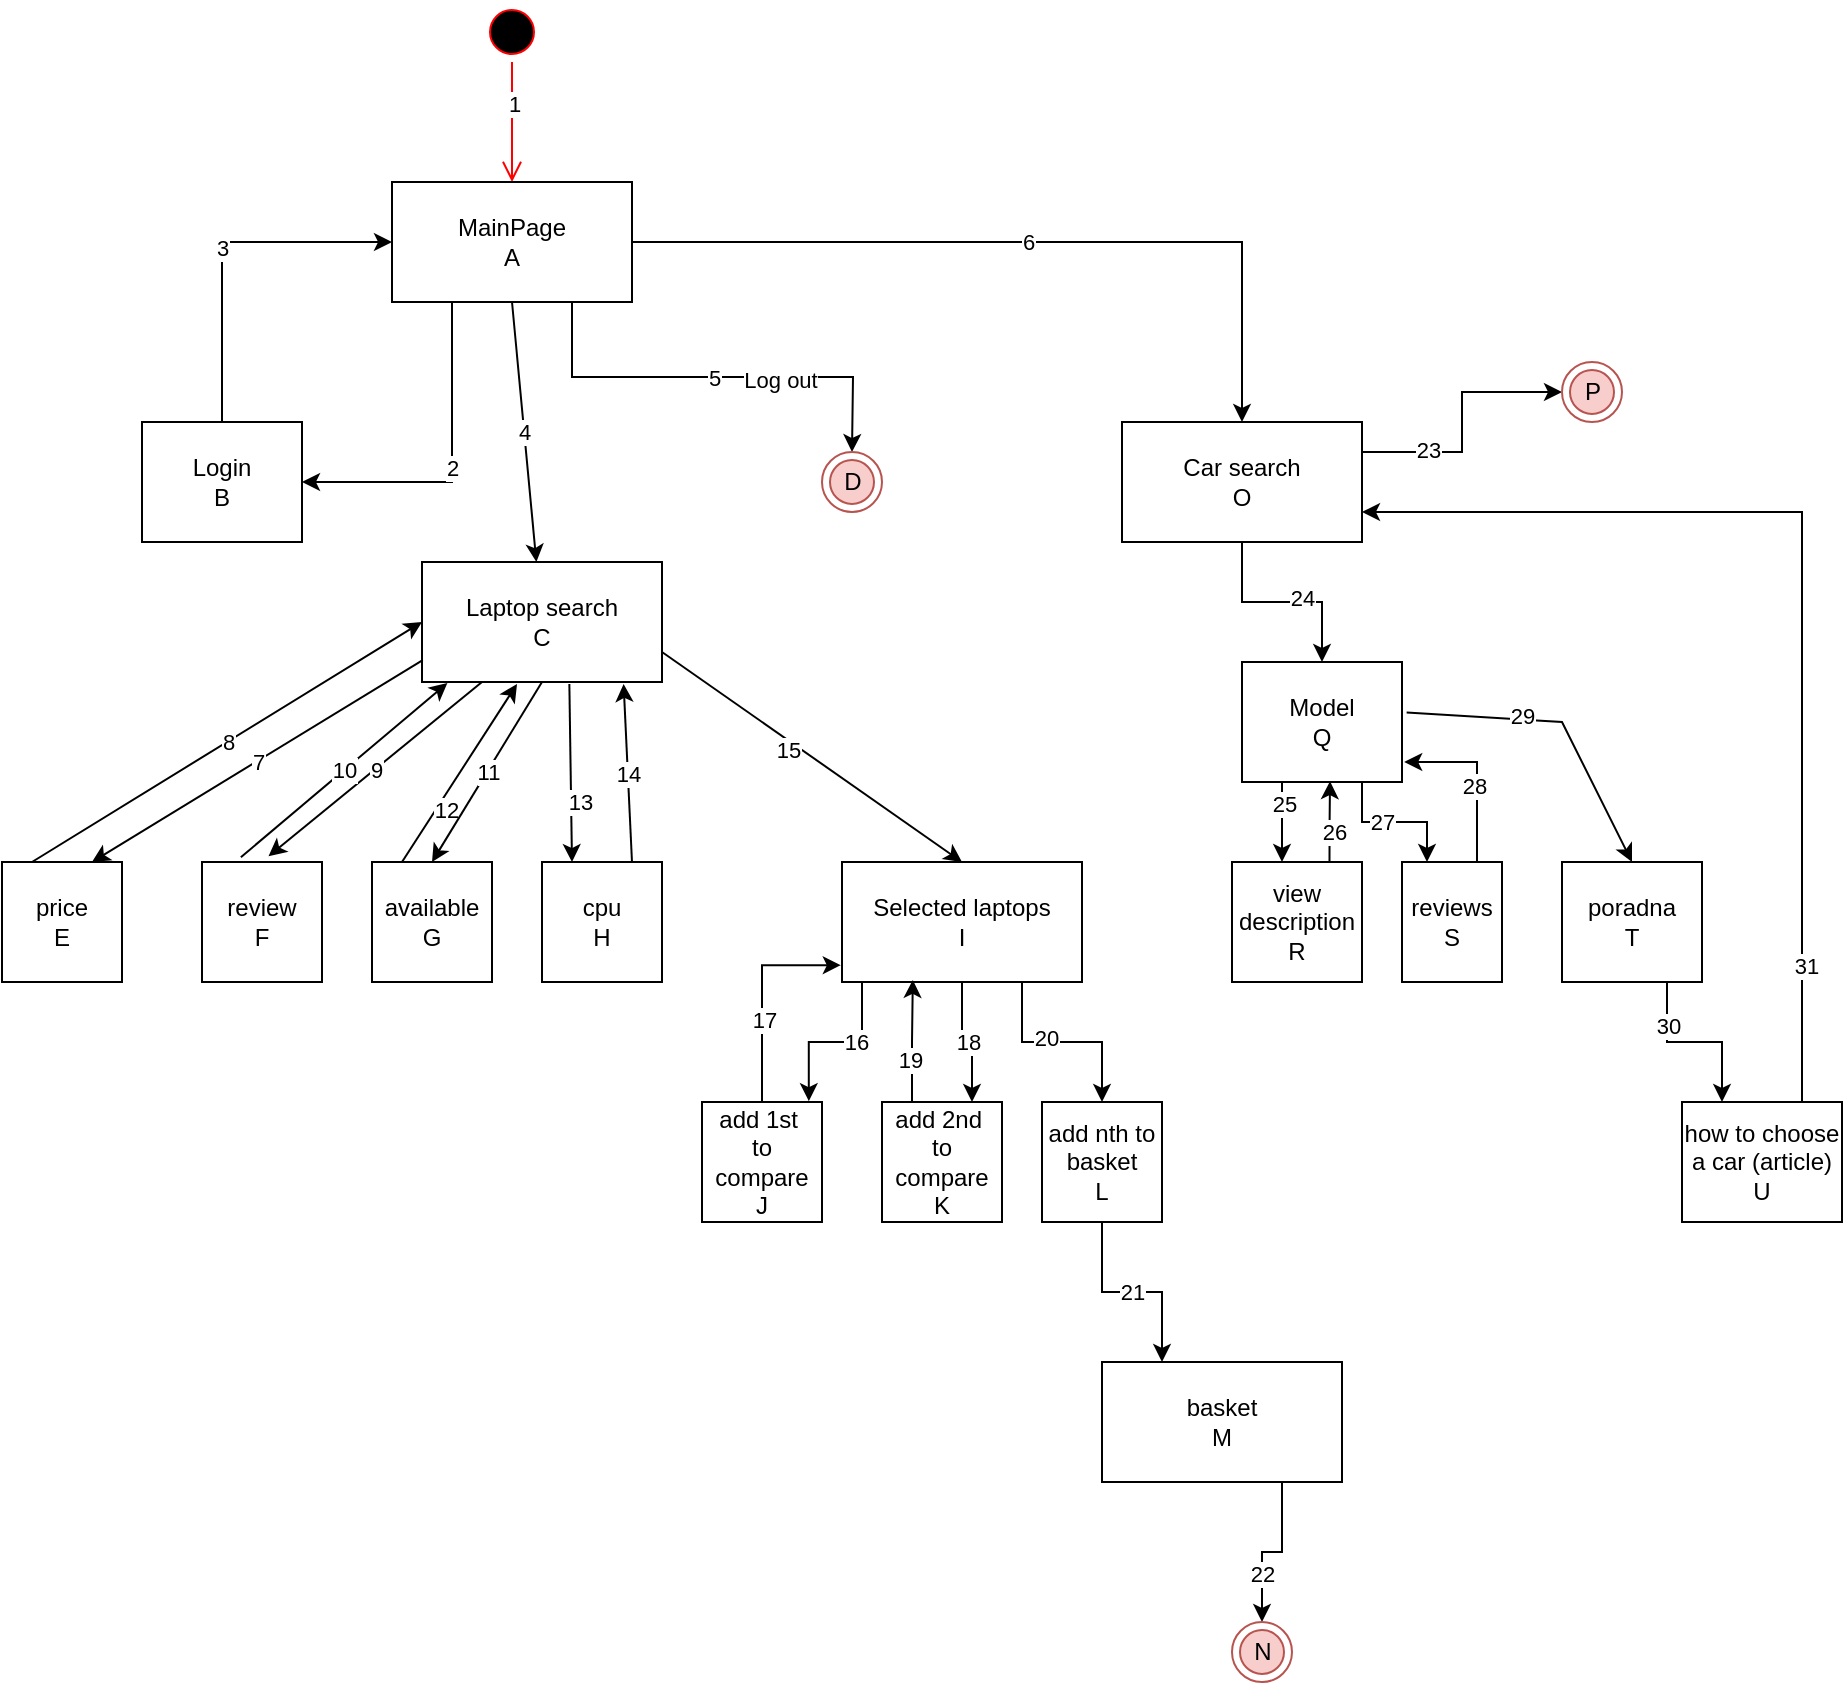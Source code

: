 <mxfile version="18.0.5" type="device"><diagram id="-1HIlDAFPErvbMQGnu70" name="Page-1"><mxGraphModel dx="579" dy="649" grid="1" gridSize="10" guides="1" tooltips="1" connect="1" arrows="1" fold="1" page="1" pageScale="1" pageWidth="2500" pageHeight="2500" math="0" shadow="0"><root><mxCell id="0"/><mxCell id="1" parent="0"/><mxCell id="xRnxrzsX3Stg6GnOPTLk-5" value="S" style="ellipse;html=1;shape=startState;fillColor=#000000;strokeColor=#ff0000;" vertex="1" parent="1"><mxGeometry x="1210" y="150" width="30" height="30" as="geometry"/></mxCell><mxCell id="xRnxrzsX3Stg6GnOPTLk-6" value="1" style="edgeStyle=orthogonalEdgeStyle;html=1;verticalAlign=bottom;endArrow=open;endSize=8;strokeColor=#ff0000;rounded=0;" edge="1" source="xRnxrzsX3Stg6GnOPTLk-5" parent="1"><mxGeometry relative="1" as="geometry"><mxPoint x="1225" y="240" as="targetPoint"/></mxGeometry></mxCell><mxCell id="xRnxrzsX3Stg6GnOPTLk-73" value="5" style="edgeStyle=orthogonalEdgeStyle;rounded=0;orthogonalLoop=1;jettySize=auto;html=1;exitX=0.75;exitY=1;exitDx=0;exitDy=0;entryX=0.5;entryY=0;entryDx=0;entryDy=0;" edge="1" parent="1" source="xRnxrzsX3Stg6GnOPTLk-7"><mxGeometry relative="1" as="geometry"><mxPoint x="1395" y="375" as="targetPoint"/></mxGeometry></mxCell><mxCell id="xRnxrzsX3Stg6GnOPTLk-75" value="Log out" style="edgeLabel;html=1;align=center;verticalAlign=middle;resizable=0;points=[];" vertex="1" connectable="0" parent="xRnxrzsX3Stg6GnOPTLk-73"><mxGeometry x="0.307" y="-1" relative="1" as="geometry"><mxPoint as="offset"/></mxGeometry></mxCell><mxCell id="xRnxrzsX3Stg6GnOPTLk-7" value="MainPage&lt;br&gt;A" style="rounded=0;whiteSpace=wrap;html=1;" vertex="1" parent="1"><mxGeometry x="1165" y="240" width="120" height="60" as="geometry"/></mxCell><mxCell id="xRnxrzsX3Stg6GnOPTLk-8" value="Login&lt;br&gt;B" style="rounded=0;whiteSpace=wrap;html=1;" vertex="1" parent="1"><mxGeometry x="1040" y="360" width="80" height="60" as="geometry"/></mxCell><mxCell id="xRnxrzsX3Stg6GnOPTLk-9" value="2" style="endArrow=classic;html=1;rounded=0;exitX=0.25;exitY=1;exitDx=0;exitDy=0;entryX=1;entryY=0.5;entryDx=0;entryDy=0;" edge="1" parent="1" source="xRnxrzsX3Stg6GnOPTLk-7" target="xRnxrzsX3Stg6GnOPTLk-8"><mxGeometry width="50" height="50" relative="1" as="geometry"><mxPoint x="1200" y="480" as="sourcePoint"/><mxPoint x="1250" y="430" as="targetPoint"/><Array as="points"><mxPoint x="1195" y="390"/></Array></mxGeometry></mxCell><mxCell id="xRnxrzsX3Stg6GnOPTLk-10" value="3" style="endArrow=classic;html=1;rounded=0;exitX=0.5;exitY=0;exitDx=0;exitDy=0;entryX=0;entryY=0.5;entryDx=0;entryDy=0;" edge="1" parent="1" source="xRnxrzsX3Stg6GnOPTLk-8" target="xRnxrzsX3Stg6GnOPTLk-7"><mxGeometry width="50" height="50" relative="1" as="geometry"><mxPoint x="770" y="270" as="sourcePoint"/><mxPoint x="820" y="220" as="targetPoint"/><Array as="points"><mxPoint x="1080" y="270"/></Array></mxGeometry></mxCell><mxCell id="xRnxrzsX3Stg6GnOPTLk-11" value="Laptop search&lt;br&gt;C" style="rounded=0;whiteSpace=wrap;html=1;" vertex="1" parent="1"><mxGeometry x="1180" y="430" width="120" height="60" as="geometry"/></mxCell><mxCell id="xRnxrzsX3Stg6GnOPTLk-49" style="edgeStyle=orthogonalEdgeStyle;rounded=0;orthogonalLoop=1;jettySize=auto;html=1;exitX=0.25;exitY=1;exitDx=0;exitDy=0;" edge="1" parent="1" source="xRnxrzsX3Stg6GnOPTLk-13" target="xRnxrzsX3Stg6GnOPTLk-48"><mxGeometry relative="1" as="geometry"><Array as="points"><mxPoint x="1590" y="420"/><mxPoint x="1590" y="450"/><mxPoint x="1630" y="450"/></Array></mxGeometry></mxCell><mxCell id="xRnxrzsX3Stg6GnOPTLk-85" value="24" style="edgeLabel;html=1;align=center;verticalAlign=middle;resizable=0;points=[];" vertex="1" connectable="0" parent="xRnxrzsX3Stg6GnOPTLk-49"><mxGeometry x="0.383" y="2" relative="1" as="geometry"><mxPoint as="offset"/></mxGeometry></mxCell><mxCell id="xRnxrzsX3Stg6GnOPTLk-71" style="edgeStyle=orthogonalEdgeStyle;rounded=0;orthogonalLoop=1;jettySize=auto;html=1;exitX=1;exitY=0.25;exitDx=0;exitDy=0;" edge="1" parent="1" source="xRnxrzsX3Stg6GnOPTLk-13" target="xRnxrzsX3Stg6GnOPTLk-70"><mxGeometry relative="1" as="geometry"/></mxCell><mxCell id="xRnxrzsX3Stg6GnOPTLk-84" value="23" style="edgeLabel;html=1;align=center;verticalAlign=middle;resizable=0;points=[];" vertex="1" connectable="0" parent="xRnxrzsX3Stg6GnOPTLk-71"><mxGeometry x="-0.489" y="1" relative="1" as="geometry"><mxPoint as="offset"/></mxGeometry></mxCell><mxCell id="xRnxrzsX3Stg6GnOPTLk-13" value="Car search&lt;br&gt;O" style="rounded=0;whiteSpace=wrap;html=1;" vertex="1" parent="1"><mxGeometry x="1530" y="360" width="120" height="60" as="geometry"/></mxCell><mxCell id="xRnxrzsX3Stg6GnOPTLk-14" value="6" style="endArrow=classic;html=1;rounded=0;exitX=1;exitY=0.5;exitDx=0;exitDy=0;entryX=0.5;entryY=0;entryDx=0;entryDy=0;" edge="1" parent="1" source="xRnxrzsX3Stg6GnOPTLk-7" target="xRnxrzsX3Stg6GnOPTLk-13"><mxGeometry width="50" height="50" relative="1" as="geometry"><mxPoint x="1370" y="300" as="sourcePoint"/><mxPoint x="1420" y="250" as="targetPoint"/><Array as="points"><mxPoint x="1590" y="270"/></Array></mxGeometry></mxCell><mxCell id="xRnxrzsX3Stg6GnOPTLk-17" value="price&lt;br&gt;E" style="rounded=0;whiteSpace=wrap;html=1;" vertex="1" parent="1"><mxGeometry x="970" y="580" width="60" height="60" as="geometry"/></mxCell><mxCell id="xRnxrzsX3Stg6GnOPTLk-18" value="review&lt;br&gt;F" style="rounded=0;whiteSpace=wrap;html=1;" vertex="1" parent="1"><mxGeometry x="1070" y="580" width="60" height="60" as="geometry"/></mxCell><mxCell id="xRnxrzsX3Stg6GnOPTLk-19" value="available&lt;br&gt;G" style="rounded=0;whiteSpace=wrap;html=1;" vertex="1" parent="1"><mxGeometry x="1155" y="580" width="60" height="60" as="geometry"/></mxCell><mxCell id="xRnxrzsX3Stg6GnOPTLk-21" value="8" style="endArrow=classic;html=1;rounded=0;exitX=0.25;exitY=0;exitDx=0;exitDy=0;entryX=0;entryY=0.5;entryDx=0;entryDy=0;" edge="1" parent="1" source="xRnxrzsX3Stg6GnOPTLk-17"><mxGeometry width="50" height="50" relative="1" as="geometry"><mxPoint x="1010" y="540" as="sourcePoint"/><mxPoint x="1180" y="460" as="targetPoint"/></mxGeometry></mxCell><mxCell id="xRnxrzsX3Stg6GnOPTLk-22" value="7" style="endArrow=classic;html=1;rounded=0;exitX=0.003;exitY=0.817;exitDx=0;exitDy=0;entryX=0.75;entryY=0;entryDx=0;entryDy=0;exitPerimeter=0;" edge="1" parent="1" target="xRnxrzsX3Stg6GnOPTLk-17"><mxGeometry width="50" height="50" relative="1" as="geometry"><mxPoint x="1180.36" y="479.02" as="sourcePoint"/><mxPoint x="1260" y="490" as="targetPoint"/></mxGeometry></mxCell><mxCell id="xRnxrzsX3Stg6GnOPTLk-23" value="9" style="endArrow=classic;html=1;rounded=0;exitX=0.25;exitY=1;exitDx=0;exitDy=0;entryX=0.554;entryY=-0.048;entryDx=0;entryDy=0;entryPerimeter=0;" edge="1" parent="1" source="xRnxrzsX3Stg6GnOPTLk-11" target="xRnxrzsX3Stg6GnOPTLk-18"><mxGeometry width="50" height="50" relative="1" as="geometry"><mxPoint x="1231.36" y="490.48" as="sourcePoint"/><mxPoint x="1260" y="520" as="targetPoint"/></mxGeometry></mxCell><mxCell id="xRnxrzsX3Stg6GnOPTLk-24" value="10" style="endArrow=classic;html=1;rounded=0;exitX=0.324;exitY=-0.04;exitDx=0;exitDy=0;exitPerimeter=0;entryX=0.106;entryY=1.008;entryDx=0;entryDy=0;entryPerimeter=0;" edge="1" parent="1" source="xRnxrzsX3Stg6GnOPTLk-18" target="xRnxrzsX3Stg6GnOPTLk-11"><mxGeometry width="50" height="50" relative="1" as="geometry"><mxPoint x="1230.44" y="500.96" as="sourcePoint"/><mxPoint x="1210" y="490" as="targetPoint"/></mxGeometry></mxCell><mxCell id="xRnxrzsX3Stg6GnOPTLk-25" value="" style="endArrow=classic;html=1;rounded=0;entryX=0.396;entryY=1.016;entryDx=0;entryDy=0;exitX=0.25;exitY=0;exitDx=0;exitDy=0;entryPerimeter=0;" edge="1" parent="1" source="xRnxrzsX3Stg6GnOPTLk-19" target="xRnxrzsX3Stg6GnOPTLk-11"><mxGeometry width="50" height="50" relative="1" as="geometry"><mxPoint x="1250" y="570" as="sourcePoint"/><mxPoint x="1250.8" y="491.92" as="targetPoint"/></mxGeometry></mxCell><mxCell id="xRnxrzsX3Stg6GnOPTLk-76" value="12" style="edgeLabel;html=1;align=center;verticalAlign=middle;resizable=0;points=[];" vertex="1" connectable="0" parent="xRnxrzsX3Stg6GnOPTLk-25"><mxGeometry x="-0.366" y="-3" relative="1" as="geometry"><mxPoint x="1" as="offset"/></mxGeometry></mxCell><mxCell id="xRnxrzsX3Stg6GnOPTLk-26" value="11" style="endArrow=classic;html=1;rounded=0;exitX=0.5;exitY=1;exitDx=0;exitDy=0;entryX=0.5;entryY=0;entryDx=0;entryDy=0;" edge="1" parent="1" source="xRnxrzsX3Stg6GnOPTLk-11" target="xRnxrzsX3Stg6GnOPTLk-19"><mxGeometry width="50" height="50" relative="1" as="geometry"><mxPoint x="1273.24" y="490.96" as="sourcePoint"/><mxPoint x="1183.24" y="577.12" as="targetPoint"/></mxGeometry></mxCell><mxCell id="xRnxrzsX3Stg6GnOPTLk-41" value="16" style="edgeStyle=orthogonalEdgeStyle;rounded=0;orthogonalLoop=1;jettySize=auto;html=1;exitX=0.25;exitY=1;exitDx=0;exitDy=0;entryX=0.89;entryY=-0.007;entryDx=0;entryDy=0;entryPerimeter=0;" edge="1" parent="1" source="xRnxrzsX3Stg6GnOPTLk-27" target="xRnxrzsX3Stg6GnOPTLk-35"><mxGeometry relative="1" as="geometry"><Array as="points"><mxPoint x="1400" y="640"/><mxPoint x="1400" y="670"/><mxPoint x="1373" y="670"/></Array></mxGeometry></mxCell><mxCell id="xRnxrzsX3Stg6GnOPTLk-43" value="18" style="edgeStyle=orthogonalEdgeStyle;rounded=0;orthogonalLoop=1;jettySize=auto;html=1;exitX=0.5;exitY=1;exitDx=0;exitDy=0;entryX=0.75;entryY=0;entryDx=0;entryDy=0;" edge="1" parent="1" source="xRnxrzsX3Stg6GnOPTLk-27" target="xRnxrzsX3Stg6GnOPTLk-38"><mxGeometry relative="1" as="geometry"/></mxCell><mxCell id="xRnxrzsX3Stg6GnOPTLk-45" style="edgeStyle=orthogonalEdgeStyle;rounded=0;orthogonalLoop=1;jettySize=auto;html=1;exitX=0.75;exitY=1;exitDx=0;exitDy=0;entryX=0.5;entryY=0;entryDx=0;entryDy=0;" edge="1" parent="1" source="xRnxrzsX3Stg6GnOPTLk-27" target="xRnxrzsX3Stg6GnOPTLk-39"><mxGeometry relative="1" as="geometry"/></mxCell><mxCell id="xRnxrzsX3Stg6GnOPTLk-82" value="20" style="edgeLabel;html=1;align=center;verticalAlign=middle;resizable=0;points=[];" vertex="1" connectable="0" parent="xRnxrzsX3Stg6GnOPTLk-45"><mxGeometry x="-0.167" y="2" relative="1" as="geometry"><mxPoint as="offset"/></mxGeometry></mxCell><mxCell id="xRnxrzsX3Stg6GnOPTLk-27" value="Selected laptops&lt;br&gt;I" style="rounded=0;whiteSpace=wrap;html=1;" vertex="1" parent="1"><mxGeometry x="1390" y="580" width="120" height="60" as="geometry"/></mxCell><mxCell id="xRnxrzsX3Stg6GnOPTLk-28" value="" style="endArrow=classic;html=1;rounded=0;exitX=1;exitY=0.75;exitDx=0;exitDy=0;entryX=0.5;entryY=0;entryDx=0;entryDy=0;" edge="1" parent="1" source="xRnxrzsX3Stg6GnOPTLk-11" target="xRnxrzsX3Stg6GnOPTLk-27"><mxGeometry width="50" height="50" relative="1" as="geometry"><mxPoint x="1340" y="590" as="sourcePoint"/><mxPoint x="1390" y="540" as="targetPoint"/></mxGeometry></mxCell><mxCell id="xRnxrzsX3Stg6GnOPTLk-78" value="15" style="edgeLabel;html=1;align=center;verticalAlign=middle;resizable=0;points=[];" vertex="1" connectable="0" parent="xRnxrzsX3Stg6GnOPTLk-28"><mxGeometry x="-0.133" y="-4" relative="1" as="geometry"><mxPoint as="offset"/></mxGeometry></mxCell><mxCell id="xRnxrzsX3Stg6GnOPTLk-30" value="4" style="endArrow=classic;html=1;rounded=0;exitX=0.5;exitY=1;exitDx=0;exitDy=0;" edge="1" parent="1" source="xRnxrzsX3Stg6GnOPTLk-7" target="xRnxrzsX3Stg6GnOPTLk-11"><mxGeometry width="50" height="50" relative="1" as="geometry"><mxPoint x="1280" y="380" as="sourcePoint"/><mxPoint x="1330" y="330" as="targetPoint"/></mxGeometry></mxCell><mxCell id="xRnxrzsX3Stg6GnOPTLk-31" value="cpu&lt;br&gt;H" style="rounded=0;whiteSpace=wrap;html=1;" vertex="1" parent="1"><mxGeometry x="1240" y="580" width="60" height="60" as="geometry"/></mxCell><mxCell id="xRnxrzsX3Stg6GnOPTLk-32" value="" style="endArrow=classic;html=1;rounded=0;exitX=0.614;exitY=1.016;exitDx=0;exitDy=0;entryX=0.25;entryY=0;entryDx=0;entryDy=0;exitPerimeter=0;" edge="1" parent="1" source="xRnxrzsX3Stg6GnOPTLk-11" target="xRnxrzsX3Stg6GnOPTLk-31"><mxGeometry width="50" height="50" relative="1" as="geometry"><mxPoint x="1250" y="500" as="sourcePoint"/><mxPoint x="1195" y="590" as="targetPoint"/></mxGeometry></mxCell><mxCell id="xRnxrzsX3Stg6GnOPTLk-77" value="13" style="edgeLabel;html=1;align=center;verticalAlign=middle;resizable=0;points=[];" vertex="1" connectable="0" parent="xRnxrzsX3Stg6GnOPTLk-32"><mxGeometry x="0.316" y="4" relative="1" as="geometry"><mxPoint as="offset"/></mxGeometry></mxCell><mxCell id="xRnxrzsX3Stg6GnOPTLk-33" value="14" style="endArrow=classic;html=1;rounded=0;exitX=0.75;exitY=0;exitDx=0;exitDy=0;entryX=0.84;entryY=1.016;entryDx=0;entryDy=0;entryPerimeter=0;" edge="1" parent="1" source="xRnxrzsX3Stg6GnOPTLk-31" target="xRnxrzsX3Stg6GnOPTLk-11"><mxGeometry width="50" height="50" relative="1" as="geometry"><mxPoint x="1290" y="590" as="sourcePoint"/><mxPoint x="1340" y="540" as="targetPoint"/></mxGeometry></mxCell><mxCell id="xRnxrzsX3Stg6GnOPTLk-69" style="edgeStyle=orthogonalEdgeStyle;rounded=0;orthogonalLoop=1;jettySize=auto;html=1;exitX=0.75;exitY=1;exitDx=0;exitDy=0;entryX=0.5;entryY=0;entryDx=0;entryDy=0;" edge="1" parent="1" source="xRnxrzsX3Stg6GnOPTLk-34" target="xRnxrzsX3Stg6GnOPTLk-68"><mxGeometry relative="1" as="geometry"/></mxCell><mxCell id="xRnxrzsX3Stg6GnOPTLk-83" value="22" style="edgeLabel;html=1;align=center;verticalAlign=middle;resizable=0;points=[];" vertex="1" connectable="0" parent="xRnxrzsX3Stg6GnOPTLk-69"><mxGeometry x="0.392" relative="1" as="geometry"><mxPoint as="offset"/></mxGeometry></mxCell><mxCell id="xRnxrzsX3Stg6GnOPTLk-34" value="basket&lt;br&gt;M" style="rounded=0;whiteSpace=wrap;html=1;" vertex="1" parent="1"><mxGeometry x="1520" y="830" width="120" height="60" as="geometry"/></mxCell><mxCell id="xRnxrzsX3Stg6GnOPTLk-42" style="edgeStyle=orthogonalEdgeStyle;rounded=0;orthogonalLoop=1;jettySize=auto;html=1;exitX=0.5;exitY=0;exitDx=0;exitDy=0;entryX=-0.005;entryY=0.86;entryDx=0;entryDy=0;entryPerimeter=0;" edge="1" parent="1" source="xRnxrzsX3Stg6GnOPTLk-35" target="xRnxrzsX3Stg6GnOPTLk-27"><mxGeometry relative="1" as="geometry"/></mxCell><mxCell id="xRnxrzsX3Stg6GnOPTLk-80" value="17" style="edgeLabel;html=1;align=center;verticalAlign=middle;resizable=0;points=[];" vertex="1" connectable="0" parent="xRnxrzsX3Stg6GnOPTLk-42"><mxGeometry x="-0.227" y="-1" relative="1" as="geometry"><mxPoint as="offset"/></mxGeometry></mxCell><mxCell id="xRnxrzsX3Stg6GnOPTLk-35" value="add 1st&amp;nbsp;&lt;br&gt;to compare&lt;br&gt;J" style="rounded=0;whiteSpace=wrap;html=1;" vertex="1" parent="1"><mxGeometry x="1320" y="700" width="60" height="60" as="geometry"/></mxCell><mxCell id="xRnxrzsX3Stg6GnOPTLk-44" style="edgeStyle=orthogonalEdgeStyle;rounded=0;orthogonalLoop=1;jettySize=auto;html=1;exitX=0.25;exitY=0;exitDx=0;exitDy=0;entryX=0.295;entryY=0.983;entryDx=0;entryDy=0;entryPerimeter=0;" edge="1" parent="1" source="xRnxrzsX3Stg6GnOPTLk-38" target="xRnxrzsX3Stg6GnOPTLk-27"><mxGeometry relative="1" as="geometry"/></mxCell><mxCell id="xRnxrzsX3Stg6GnOPTLk-81" value="19" style="edgeLabel;html=1;align=center;verticalAlign=middle;resizable=0;points=[];" vertex="1" connectable="0" parent="xRnxrzsX3Stg6GnOPTLk-44"><mxGeometry x="-0.316" y="1" relative="1" as="geometry"><mxPoint as="offset"/></mxGeometry></mxCell><mxCell id="xRnxrzsX3Stg6GnOPTLk-38" value="add 2nd&amp;nbsp;&lt;br&gt;to compare&lt;br&gt;K" style="rounded=0;whiteSpace=wrap;html=1;" vertex="1" parent="1"><mxGeometry x="1410" y="700" width="60" height="60" as="geometry"/></mxCell><mxCell id="xRnxrzsX3Stg6GnOPTLk-46" value="21" style="edgeStyle=orthogonalEdgeStyle;rounded=0;orthogonalLoop=1;jettySize=auto;html=1;exitX=0.5;exitY=1;exitDx=0;exitDy=0;entryX=0.25;entryY=0;entryDx=0;entryDy=0;" edge="1" parent="1" source="xRnxrzsX3Stg6GnOPTLk-39" target="xRnxrzsX3Stg6GnOPTLk-34"><mxGeometry relative="1" as="geometry"/></mxCell><mxCell id="xRnxrzsX3Stg6GnOPTLk-39" value="add nth to basket&lt;br&gt;L" style="rounded=0;whiteSpace=wrap;html=1;" vertex="1" parent="1"><mxGeometry x="1490" y="700" width="60" height="60" as="geometry"/></mxCell><mxCell id="xRnxrzsX3Stg6GnOPTLk-55" style="edgeStyle=orthogonalEdgeStyle;rounded=0;orthogonalLoop=1;jettySize=auto;html=1;exitX=0.5;exitY=1;exitDx=0;exitDy=0;" edge="1" parent="1" source="xRnxrzsX3Stg6GnOPTLk-48" target="xRnxrzsX3Stg6GnOPTLk-54"><mxGeometry relative="1" as="geometry"><Array as="points"><mxPoint x="1610" y="540"/></Array></mxGeometry></mxCell><mxCell id="xRnxrzsX3Stg6GnOPTLk-86" value="25" style="edgeLabel;html=1;align=center;verticalAlign=middle;resizable=0;points=[];" vertex="1" connectable="0" parent="xRnxrzsX3Stg6GnOPTLk-55"><mxGeometry x="0.016" y="1" relative="1" as="geometry"><mxPoint as="offset"/></mxGeometry></mxCell><mxCell id="xRnxrzsX3Stg6GnOPTLk-59" style="edgeStyle=orthogonalEdgeStyle;rounded=0;orthogonalLoop=1;jettySize=auto;html=1;exitX=0.75;exitY=1;exitDx=0;exitDy=0;entryX=0.25;entryY=0;entryDx=0;entryDy=0;" edge="1" parent="1" source="xRnxrzsX3Stg6GnOPTLk-48" target="xRnxrzsX3Stg6GnOPTLk-56"><mxGeometry relative="1" as="geometry"/></mxCell><mxCell id="xRnxrzsX3Stg6GnOPTLk-87" value="27" style="edgeLabel;html=1;align=center;verticalAlign=middle;resizable=0;points=[];" vertex="1" connectable="0" parent="xRnxrzsX3Stg6GnOPTLk-59"><mxGeometry x="-0.188" relative="1" as="geometry"><mxPoint as="offset"/></mxGeometry></mxCell><mxCell id="xRnxrzsX3Stg6GnOPTLk-48" value="Model&lt;br&gt;Q" style="rounded=0;whiteSpace=wrap;html=1;" vertex="1" parent="1"><mxGeometry x="1590" y="480" width="80" height="60" as="geometry"/></mxCell><mxCell id="xRnxrzsX3Stg6GnOPTLk-58" style="edgeStyle=orthogonalEdgeStyle;rounded=0;orthogonalLoop=1;jettySize=auto;html=1;exitX=0.75;exitY=0;exitDx=0;exitDy=0;entryX=0.55;entryY=0.993;entryDx=0;entryDy=0;entryPerimeter=0;" edge="1" parent="1" source="xRnxrzsX3Stg6GnOPTLk-54" target="xRnxrzsX3Stg6GnOPTLk-48"><mxGeometry relative="1" as="geometry"/></mxCell><mxCell id="xRnxrzsX3Stg6GnOPTLk-88" value="26" style="edgeLabel;html=1;align=center;verticalAlign=middle;resizable=0;points=[];" vertex="1" connectable="0" parent="xRnxrzsX3Stg6GnOPTLk-58"><mxGeometry x="-0.249" y="-2" relative="1" as="geometry"><mxPoint as="offset"/></mxGeometry></mxCell><mxCell id="xRnxrzsX3Stg6GnOPTLk-54" value="view description&lt;br&gt;R" style="rounded=0;whiteSpace=wrap;html=1;" vertex="1" parent="1"><mxGeometry x="1585" y="580" width="65" height="60" as="geometry"/></mxCell><mxCell id="xRnxrzsX3Stg6GnOPTLk-63" style="edgeStyle=orthogonalEdgeStyle;rounded=0;orthogonalLoop=1;jettySize=auto;html=1;exitX=0.75;exitY=0;exitDx=0;exitDy=0;entryX=1.014;entryY=0.84;entryDx=0;entryDy=0;entryPerimeter=0;" edge="1" parent="1" source="xRnxrzsX3Stg6GnOPTLk-56" target="xRnxrzsX3Stg6GnOPTLk-48"><mxGeometry relative="1" as="geometry"><mxPoint x="1707.714" y="530" as="targetPoint"/><Array as="points"><mxPoint x="1707" y="530"/><mxPoint x="1671" y="530"/></Array></mxGeometry></mxCell><mxCell id="xRnxrzsX3Stg6GnOPTLk-89" value="28" style="edgeLabel;html=1;align=center;verticalAlign=middle;resizable=0;points=[];" vertex="1" connectable="0" parent="xRnxrzsX3Stg6GnOPTLk-63"><mxGeometry x="-0.112" y="2" relative="1" as="geometry"><mxPoint as="offset"/></mxGeometry></mxCell><mxCell id="xRnxrzsX3Stg6GnOPTLk-56" value="reviews&lt;br&gt;S" style="rounded=0;whiteSpace=wrap;html=1;" vertex="1" parent="1"><mxGeometry x="1670" y="580" width="50" height="60" as="geometry"/></mxCell><mxCell id="xRnxrzsX3Stg6GnOPTLk-66" style="edgeStyle=orthogonalEdgeStyle;rounded=0;orthogonalLoop=1;jettySize=auto;html=1;exitX=0.75;exitY=1;exitDx=0;exitDy=0;entryX=0.25;entryY=0;entryDx=0;entryDy=0;" edge="1" parent="1" source="xRnxrzsX3Stg6GnOPTLk-61" target="xRnxrzsX3Stg6GnOPTLk-65"><mxGeometry relative="1" as="geometry"><mxPoint x="1830" y="680" as="targetPoint"/></mxGeometry></mxCell><mxCell id="xRnxrzsX3Stg6GnOPTLk-92" value="30" style="edgeLabel;html=1;align=center;verticalAlign=middle;resizable=0;points=[];" vertex="1" connectable="0" parent="xRnxrzsX3Stg6GnOPTLk-66"><mxGeometry x="-0.499" relative="1" as="geometry"><mxPoint as="offset"/></mxGeometry></mxCell><mxCell id="xRnxrzsX3Stg6GnOPTLk-61" value="poradna&lt;br&gt;T" style="rounded=0;whiteSpace=wrap;html=1;" vertex="1" parent="1"><mxGeometry x="1750" y="580" width="70" height="60" as="geometry"/></mxCell><mxCell id="xRnxrzsX3Stg6GnOPTLk-64" value="" style="endArrow=classic;html=1;rounded=0;exitX=1.029;exitY=0.421;exitDx=0;exitDy=0;exitPerimeter=0;entryX=0.5;entryY=0;entryDx=0;entryDy=0;" edge="1" parent="1" source="xRnxrzsX3Stg6GnOPTLk-48" target="xRnxrzsX3Stg6GnOPTLk-61"><mxGeometry width="50" height="50" relative="1" as="geometry"><mxPoint x="1740" y="540" as="sourcePoint"/><mxPoint x="1790" y="490" as="targetPoint"/><Array as="points"><mxPoint x="1750" y="510"/></Array></mxGeometry></mxCell><mxCell id="xRnxrzsX3Stg6GnOPTLk-90" value="29" style="edgeLabel;html=1;align=center;verticalAlign=middle;resizable=0;points=[];" vertex="1" connectable="0" parent="xRnxrzsX3Stg6GnOPTLk-64"><mxGeometry x="-0.262" y="2" relative="1" as="geometry"><mxPoint as="offset"/></mxGeometry></mxCell><mxCell id="xRnxrzsX3Stg6GnOPTLk-67" style="edgeStyle=orthogonalEdgeStyle;rounded=0;orthogonalLoop=1;jettySize=auto;html=1;exitX=0.75;exitY=0;exitDx=0;exitDy=0;entryX=1;entryY=0.75;entryDx=0;entryDy=0;" edge="1" parent="1" source="xRnxrzsX3Stg6GnOPTLk-65" target="xRnxrzsX3Stg6GnOPTLk-13"><mxGeometry relative="1" as="geometry"/></mxCell><mxCell id="xRnxrzsX3Stg6GnOPTLk-93" value="31" style="edgeLabel;html=1;align=center;verticalAlign=middle;resizable=0;points=[];" vertex="1" connectable="0" parent="xRnxrzsX3Stg6GnOPTLk-67"><mxGeometry x="-0.736" y="-2" relative="1" as="geometry"><mxPoint as="offset"/></mxGeometry></mxCell><mxCell id="xRnxrzsX3Stg6GnOPTLk-65" value="how to choose a car (article)&lt;br&gt;U" style="rounded=0;whiteSpace=wrap;html=1;" vertex="1" parent="1"><mxGeometry x="1810" y="700" width="80" height="60" as="geometry"/></mxCell><mxCell id="xRnxrzsX3Stg6GnOPTLk-68" value="N" style="ellipse;html=1;shape=endState;fillColor=#f8cecc;strokeColor=#b85450;" vertex="1" parent="1"><mxGeometry x="1585" y="960" width="30" height="30" as="geometry"/></mxCell><mxCell id="xRnxrzsX3Stg6GnOPTLk-70" value="P" style="ellipse;html=1;shape=endState;fillColor=#f8cecc;strokeColor=#b85450;" vertex="1" parent="1"><mxGeometry x="1750" y="330" width="30" height="30" as="geometry"/></mxCell><mxCell id="xRnxrzsX3Stg6GnOPTLk-74" value="D" style="ellipse;html=1;shape=endState;fillColor=#f8cecc;strokeColor=#b85450;" vertex="1" parent="1"><mxGeometry x="1380" y="375" width="30" height="30" as="geometry"/></mxCell></root></mxGraphModel></diagram></mxfile>